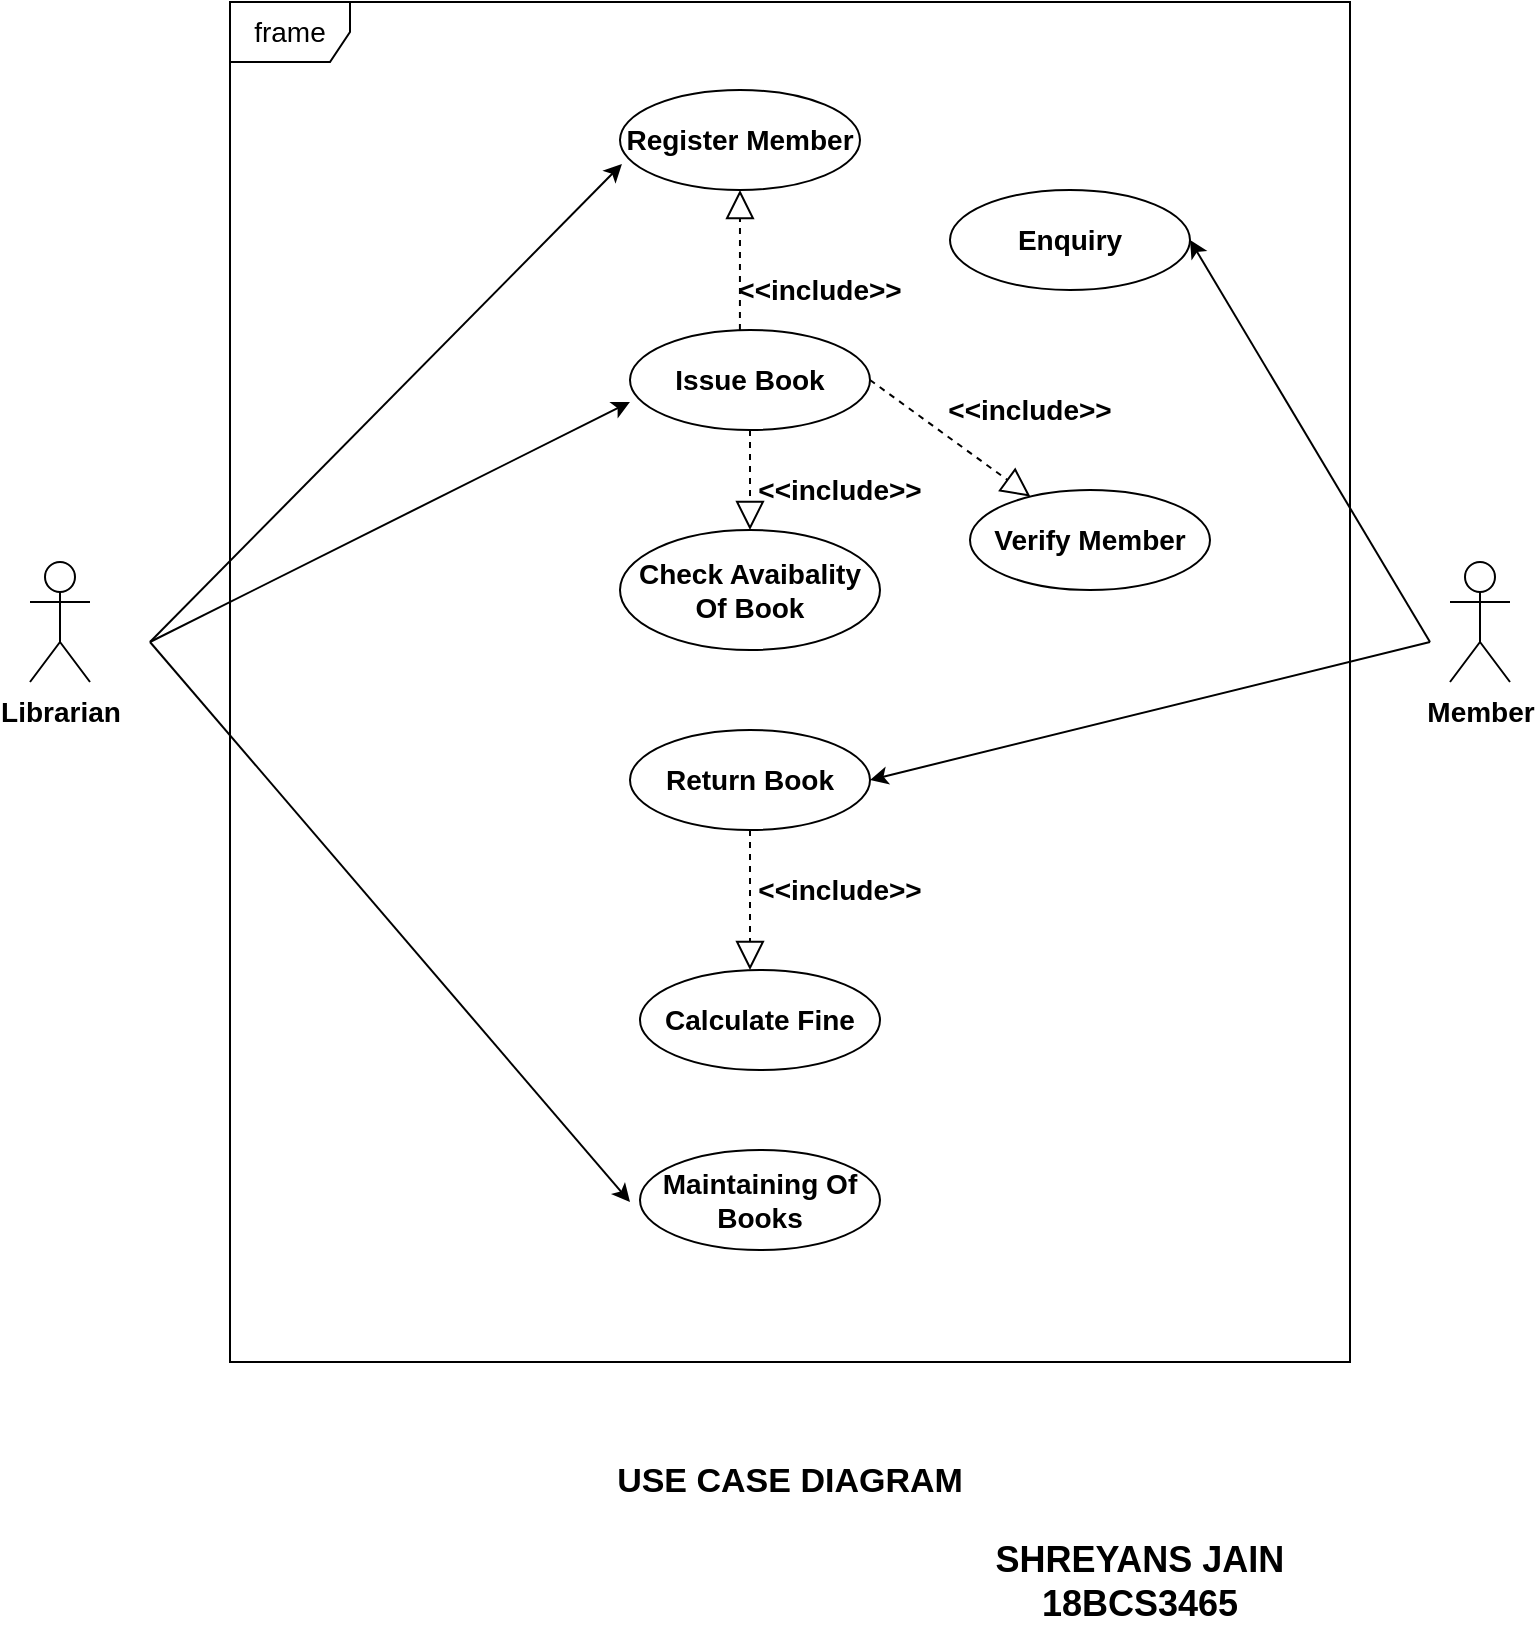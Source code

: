 <mxfile version="12.1.0" type="github" pages="1"><diagram id="4FhQs-Xwy0ZYBsDeuoyZ" name="Page-1"><mxGraphModel dx="1038" dy="640" grid="1" gridSize="10" guides="1" tooltips="1" connect="1" arrows="1" fold="1" page="1" pageScale="1" pageWidth="850" pageHeight="1100" math="0" shadow="0"><root><mxCell id="0"/><mxCell id="1" parent="0"/><mxCell id="eoHGJprUUVyfAvbNYP_O-1" value="Librarian" style="shape=umlActor;verticalLabelPosition=bottom;labelBackgroundColor=#ffffff;verticalAlign=top;html=1;fontStyle=1;fontSize=14;" parent="1" vertex="1"><mxGeometry x="60" y="360" width="30" height="60" as="geometry"/></mxCell><mxCell id="eoHGJprUUVyfAvbNYP_O-2" value="Member" style="shape=umlActor;verticalLabelPosition=bottom;labelBackgroundColor=#ffffff;verticalAlign=top;html=1;fontStyle=1;fontSize=14;" parent="1" vertex="1"><mxGeometry x="770" y="360" width="30" height="60" as="geometry"/></mxCell><mxCell id="eoHGJprUUVyfAvbNYP_O-6" value="&lt;b&gt;Register Member&lt;/b&gt;" style="ellipse;whiteSpace=wrap;html=1;fontSize=14;" parent="1" vertex="1"><mxGeometry x="355" y="124" width="120" height="50" as="geometry"/></mxCell><mxCell id="eoHGJprUUVyfAvbNYP_O-7" value="&lt;b&gt;Issue Book&lt;/b&gt;" style="ellipse;whiteSpace=wrap;html=1;fontSize=14;" parent="1" vertex="1"><mxGeometry x="360" y="244" width="120" height="50" as="geometry"/></mxCell><mxCell id="eoHGJprUUVyfAvbNYP_O-8" value="&lt;b&gt;Check Avaibality Of Book&lt;/b&gt;" style="ellipse;whiteSpace=wrap;html=1;fontSize=14;" parent="1" vertex="1"><mxGeometry x="355" y="344" width="130" height="60" as="geometry"/></mxCell><mxCell id="eoHGJprUUVyfAvbNYP_O-9" value="&lt;b&gt;Return Book&lt;/b&gt;" style="ellipse;whiteSpace=wrap;html=1;fontSize=14;" parent="1" vertex="1"><mxGeometry x="360" y="444" width="120" height="50" as="geometry"/></mxCell><mxCell id="eoHGJprUUVyfAvbNYP_O-10" value="&lt;b&gt;Calculate Fine&lt;/b&gt;" style="ellipse;whiteSpace=wrap;html=1;fontSize=14;" parent="1" vertex="1"><mxGeometry x="365" y="564" width="120" height="50" as="geometry"/></mxCell><mxCell id="eoHGJprUUVyfAvbNYP_O-11" value="&lt;b&gt;Enquiry&lt;/b&gt;" style="ellipse;whiteSpace=wrap;html=1;fontSize=14;" parent="1" vertex="1"><mxGeometry x="520" y="174" width="120" height="50" as="geometry"/></mxCell><mxCell id="eoHGJprUUVyfAvbNYP_O-13" value="&lt;b&gt;Maintaining Of Books&lt;/b&gt;" style="ellipse;whiteSpace=wrap;html=1;fontSize=14;" parent="1" vertex="1"><mxGeometry x="365" y="654" width="120" height="50" as="geometry"/></mxCell><mxCell id="eoHGJprUUVyfAvbNYP_O-14" value="&lt;b&gt;Verify Member&lt;/b&gt;" style="ellipse;whiteSpace=wrap;html=1;fontSize=14;" parent="1" vertex="1"><mxGeometry x="530" y="324" width="120" height="50" as="geometry"/></mxCell><mxCell id="eoHGJprUUVyfAvbNYP_O-27" value="" style="endArrow=block;dashed=1;endFill=0;endSize=12;html=1;fontSize=14;exitX=0.5;exitY=1;exitDx=0;exitDy=0;entryX=0.5;entryY=0;entryDx=0;entryDy=0;" parent="1" source="eoHGJprUUVyfAvbNYP_O-7" target="eoHGJprUUVyfAvbNYP_O-8" edge="1"><mxGeometry width="160" relative="1" as="geometry"><mxPoint x="50" y="674" as="sourcePoint"/><mxPoint x="210" y="674" as="targetPoint"/></mxGeometry></mxCell><mxCell id="eoHGJprUUVyfAvbNYP_O-28" value="" style="endArrow=block;dashed=1;endFill=0;endSize=12;html=1;fontSize=14;exitX=1;exitY=0.5;exitDx=0;exitDy=0;" parent="1" source="eoHGJprUUVyfAvbNYP_O-7" target="eoHGJprUUVyfAvbNYP_O-14" edge="1"><mxGeometry width="160" relative="1" as="geometry"><mxPoint x="50" y="674" as="sourcePoint"/><mxPoint x="210" y="674" as="targetPoint"/></mxGeometry></mxCell><mxCell id="eoHGJprUUVyfAvbNYP_O-29" value="" style="endArrow=block;dashed=1;endFill=0;endSize=12;html=1;fontSize=14;exitX=0.458;exitY=0;exitDx=0;exitDy=0;entryX=0.5;entryY=1;entryDx=0;entryDy=0;exitPerimeter=0;" parent="1" source="eoHGJprUUVyfAvbNYP_O-7" target="eoHGJprUUVyfAvbNYP_O-6" edge="1"><mxGeometry width="160" relative="1" as="geometry"><mxPoint x="50" y="674" as="sourcePoint"/><mxPoint x="420" y="184" as="targetPoint"/></mxGeometry></mxCell><mxCell id="eoHGJprUUVyfAvbNYP_O-30" value="" style="endArrow=block;dashed=1;endFill=0;endSize=12;html=1;fontSize=14;exitX=0.5;exitY=1;exitDx=0;exitDy=0;" parent="1" source="eoHGJprUUVyfAvbNYP_O-9" edge="1"><mxGeometry width="160" relative="1" as="geometry"><mxPoint x="50" y="674" as="sourcePoint"/><mxPoint x="420" y="564" as="targetPoint"/></mxGeometry></mxCell><mxCell id="eoHGJprUUVyfAvbNYP_O-32" value="&lt;b&gt;&amp;lt;&amp;lt;include&amp;gt;&amp;gt;&lt;/b&gt;" style="text;html=1;strokeColor=none;fillColor=none;align=center;verticalAlign=middle;whiteSpace=wrap;rounded=0;fontSize=14;" parent="1" vertex="1"><mxGeometry x="540" y="274" width="40" height="20" as="geometry"/></mxCell><mxCell id="eoHGJprUUVyfAvbNYP_O-33" value="&lt;b&gt;&amp;lt;&amp;lt;include&amp;gt;&amp;gt;&lt;/b&gt;" style="text;html=1;strokeColor=none;fillColor=none;align=center;verticalAlign=middle;whiteSpace=wrap;rounded=0;fontSize=14;" parent="1" vertex="1"><mxGeometry x="435" y="214" width="40" height="20" as="geometry"/></mxCell><mxCell id="eoHGJprUUVyfAvbNYP_O-34" value="&lt;b&gt;&amp;lt;&amp;lt;include&amp;gt;&amp;gt;&lt;/b&gt;" style="text;html=1;strokeColor=none;fillColor=none;align=center;verticalAlign=middle;whiteSpace=wrap;rounded=0;fontSize=14;" parent="1" vertex="1"><mxGeometry x="445" y="314" width="40" height="20" as="geometry"/></mxCell><mxCell id="eoHGJprUUVyfAvbNYP_O-35" value="&lt;b&gt;&amp;lt;&amp;lt;include&amp;gt;&amp;gt;&lt;/b&gt;" style="text;html=1;strokeColor=none;fillColor=none;align=center;verticalAlign=middle;whiteSpace=wrap;rounded=0;fontSize=14;" parent="1" vertex="1"><mxGeometry x="445" y="514" width="40" height="20" as="geometry"/></mxCell><mxCell id="eoHGJprUUVyfAvbNYP_O-37" value="" style="endArrow=classic;html=1;fontSize=14;entryX=0.008;entryY=0.74;entryDx=0;entryDy=0;entryPerimeter=0;" parent="1" target="eoHGJprUUVyfAvbNYP_O-6" edge="1"><mxGeometry width="50" height="50" relative="1" as="geometry"><mxPoint x="120" y="400" as="sourcePoint"/><mxPoint x="270" y="360" as="targetPoint"/></mxGeometry></mxCell><mxCell id="eoHGJprUUVyfAvbNYP_O-38" value="" style="endArrow=classic;html=1;fontSize=14;entryX=0;entryY=0.72;entryDx=0;entryDy=0;entryPerimeter=0;" parent="1" target="eoHGJprUUVyfAvbNYP_O-7" edge="1"><mxGeometry width="50" height="50" relative="1" as="geometry"><mxPoint x="120" y="400" as="sourcePoint"/><mxPoint x="280" y="400" as="targetPoint"/></mxGeometry></mxCell><mxCell id="eoHGJprUUVyfAvbNYP_O-39" value="" style="endArrow=classic;html=1;fontSize=14;" parent="1" edge="1"><mxGeometry width="50" height="50" relative="1" as="geometry"><mxPoint x="120" y="400" as="sourcePoint"/><mxPoint x="360" y="680" as="targetPoint"/></mxGeometry></mxCell><mxCell id="eoHGJprUUVyfAvbNYP_O-40" value="" style="endArrow=classic;html=1;fontSize=14;entryX=1;entryY=0.5;entryDx=0;entryDy=0;" parent="1" target="eoHGJprUUVyfAvbNYP_O-11" edge="1"><mxGeometry width="50" height="50" relative="1" as="geometry"><mxPoint x="760" y="400" as="sourcePoint"/><mxPoint x="680" y="360" as="targetPoint"/></mxGeometry></mxCell><mxCell id="eoHGJprUUVyfAvbNYP_O-41" value="" style="endArrow=classic;html=1;fontSize=14;entryX=1;entryY=0.5;entryDx=0;entryDy=0;" parent="1" target="eoHGJprUUVyfAvbNYP_O-9" edge="1"><mxGeometry width="50" height="50" relative="1" as="geometry"><mxPoint x="760" y="400" as="sourcePoint"/><mxPoint x="100" y="730" as="targetPoint"/></mxGeometry></mxCell><mxCell id="eoHGJprUUVyfAvbNYP_O-42" value="frame" style="shape=umlFrame;whiteSpace=wrap;html=1;fontSize=14;" parent="1" vertex="1"><mxGeometry x="160" y="80" width="560" height="680" as="geometry"/></mxCell><mxCell id="eoHGJprUUVyfAvbNYP_O-43" value="&lt;b&gt;&lt;font style=&quot;font-size: 17px&quot;&gt;USE CASE DIAGRAM&lt;/font&gt;&lt;/b&gt;" style="text;html=1;strokeColor=none;fillColor=none;align=center;verticalAlign=middle;whiteSpace=wrap;rounded=0;fontSize=14;" parent="1" vertex="1"><mxGeometry x="340" y="810" width="200" height="20" as="geometry"/></mxCell><mxCell id="eoHGJprUUVyfAvbNYP_O-44" value="&lt;b style=&quot;font-size: 18px&quot;&gt;&lt;font style=&quot;font-size: 18px&quot;&gt;SHREYANS JAIN&lt;br&gt;18BCS3465&lt;br&gt;&lt;/font&gt;&lt;/b&gt;" style="text;html=1;strokeColor=none;fillColor=none;align=center;verticalAlign=middle;whiteSpace=wrap;rounded=0;fontSize=18;" parent="1" vertex="1"><mxGeometry x="450" y="865" width="330" height="10" as="geometry"/></mxCell></root></mxGraphModel></diagram></mxfile>